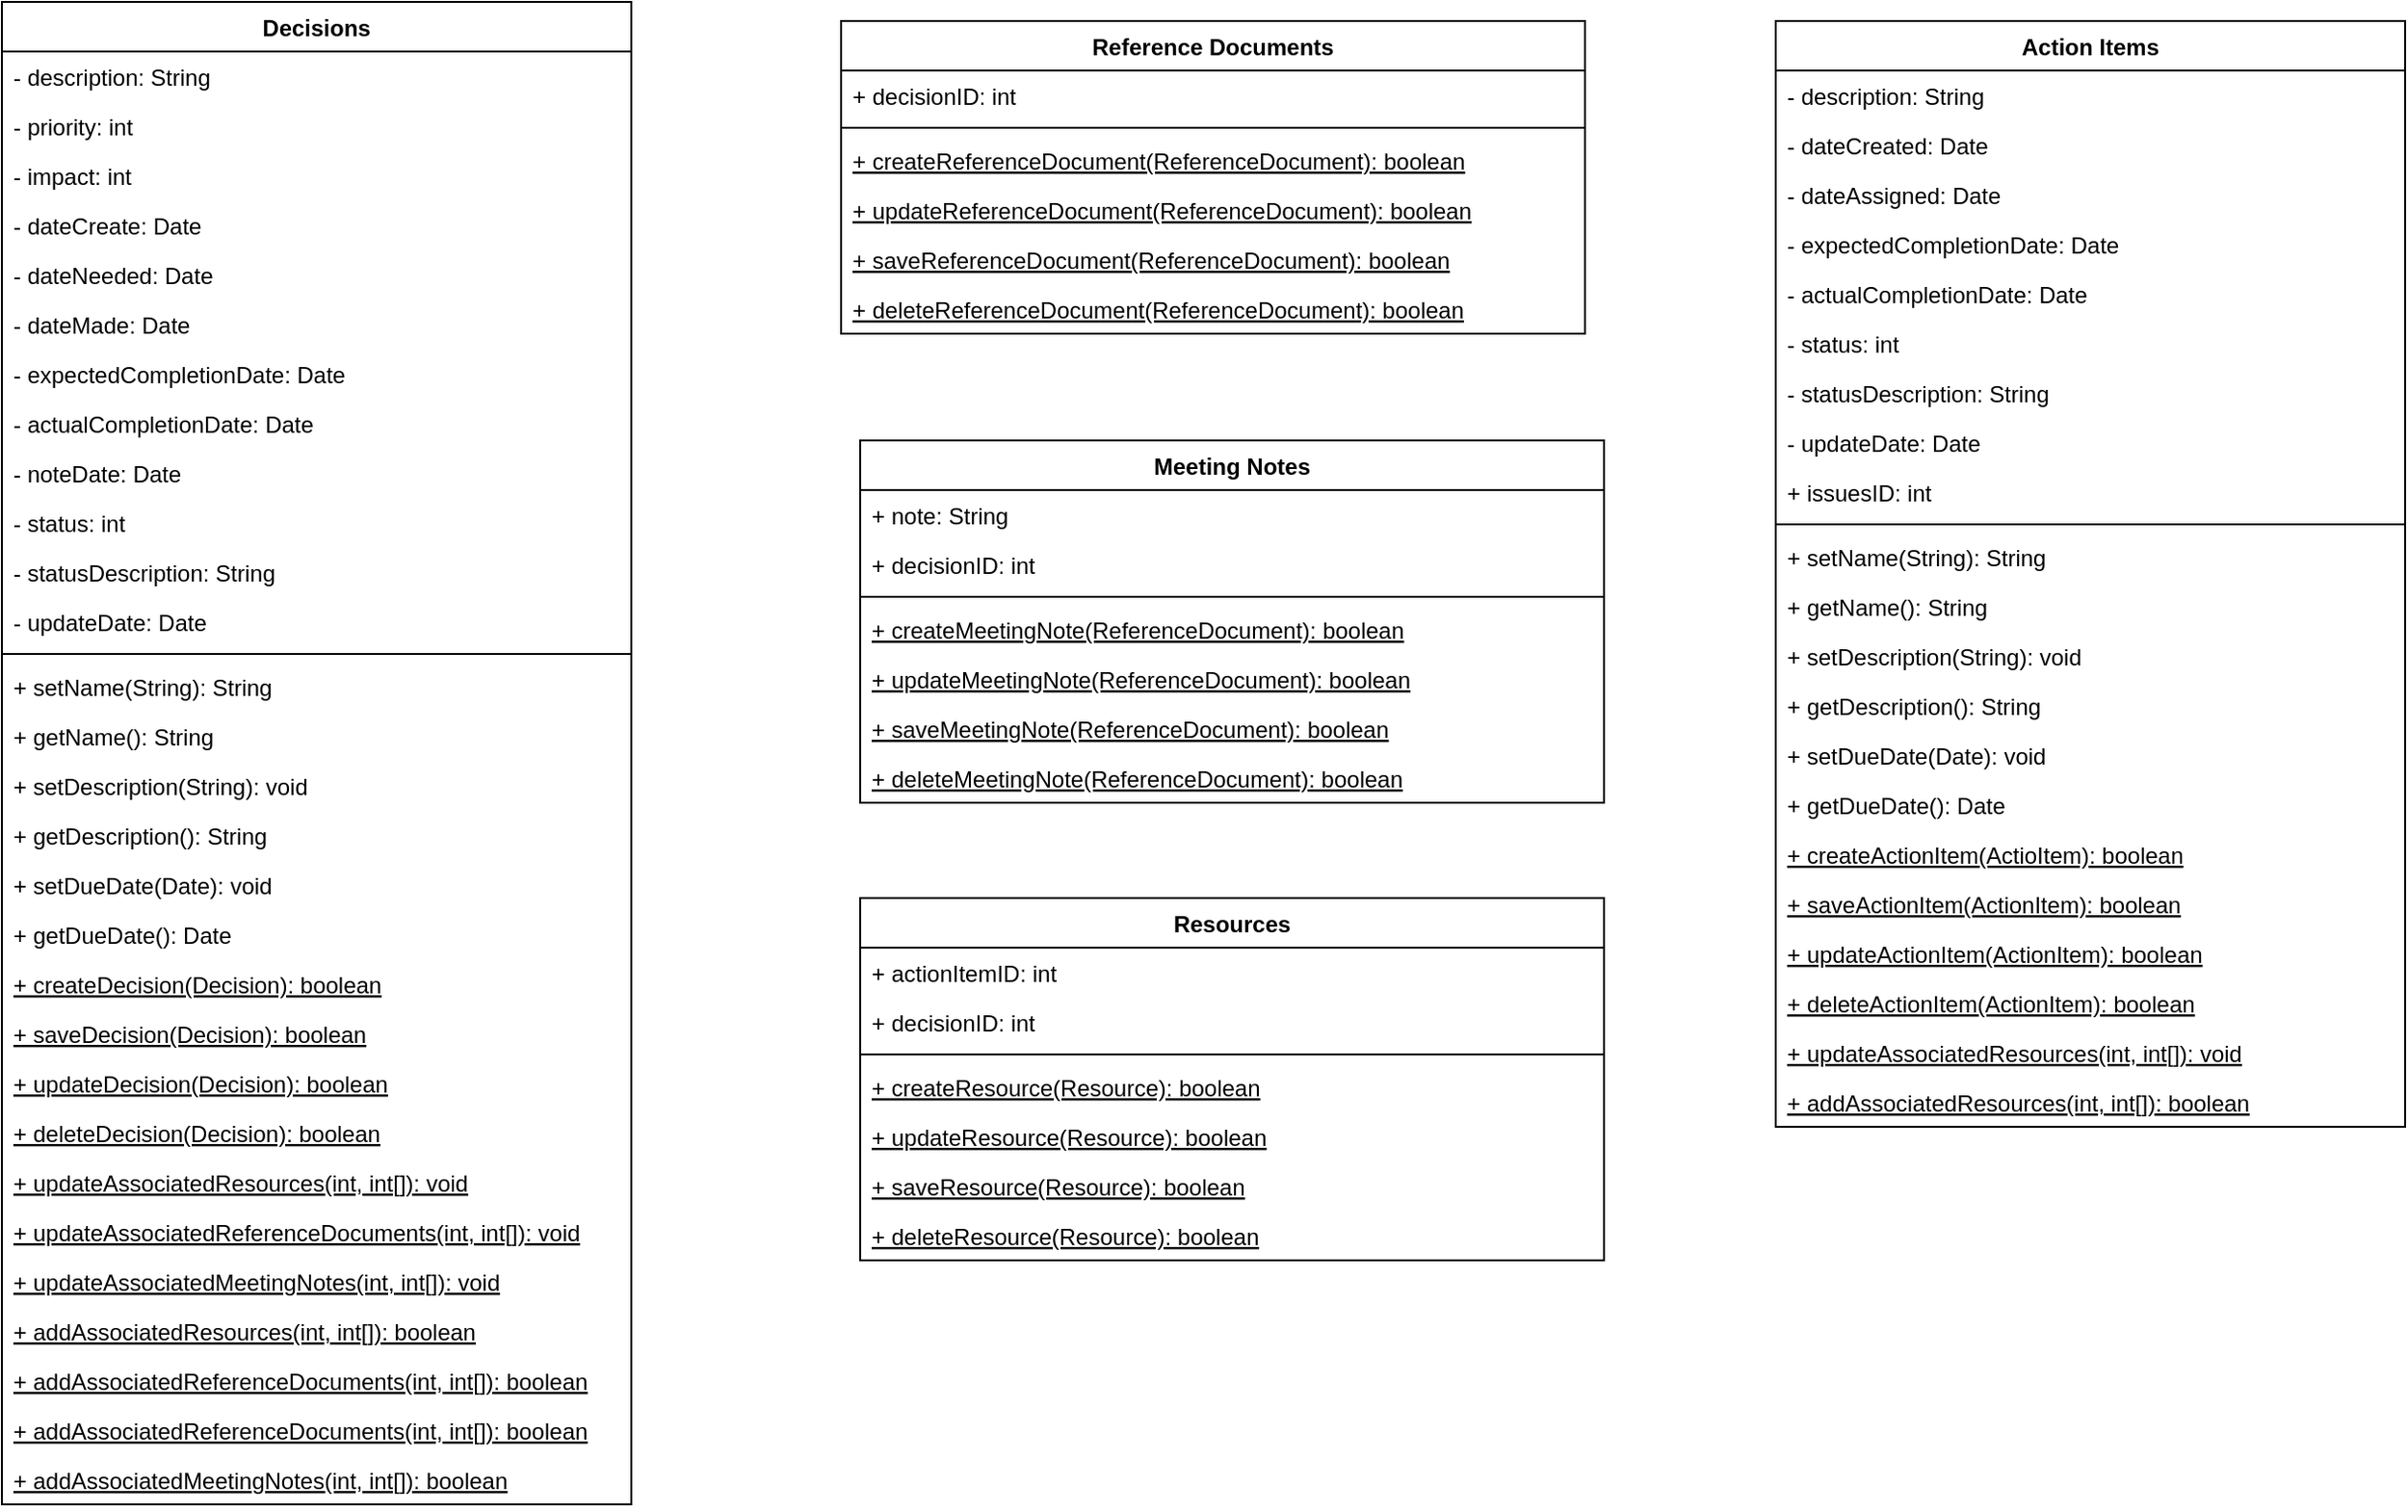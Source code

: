<mxfile version="13.0.5" type="github">
  <diagram id="JcsrHR_BD9T6Et8DGzlx" name="Page-1">
    <mxGraphModel dx="1117" dy="641" grid="1" gridSize="10" guides="1" tooltips="1" connect="1" arrows="1" fold="1" page="1" pageScale="1" pageWidth="850" pageHeight="1100" math="0" shadow="0">
      <root>
        <mxCell id="0" />
        <mxCell id="1" parent="0" />
        <mxCell id="kh3hae8_tqF9puklRgGV-1" value="Decisions" style="swimlane;fontStyle=1;align=center;verticalAlign=top;childLayout=stackLayout;horizontal=1;startSize=26;horizontalStack=0;resizeParent=1;resizeParentMax=0;resizeLast=0;collapsible=1;marginBottom=0;" vertex="1" parent="1">
          <mxGeometry x="40" y="70" width="330" height="788" as="geometry" />
        </mxCell>
        <mxCell id="kh3hae8_tqF9puklRgGV-13" value="- description: String" style="text;strokeColor=none;fillColor=none;align=left;verticalAlign=top;spacingLeft=4;spacingRight=4;overflow=hidden;rotatable=0;points=[[0,0.5],[1,0.5]];portConstraint=eastwest;" vertex="1" parent="kh3hae8_tqF9puklRgGV-1">
          <mxGeometry y="26" width="330" height="26" as="geometry" />
        </mxCell>
        <mxCell id="kh3hae8_tqF9puklRgGV-12" value="- priority: int " style="text;strokeColor=none;fillColor=none;align=left;verticalAlign=top;spacingLeft=4;spacingRight=4;overflow=hidden;rotatable=0;points=[[0,0.5],[1,0.5]];portConstraint=eastwest;" vertex="1" parent="kh3hae8_tqF9puklRgGV-1">
          <mxGeometry y="52" width="330" height="26" as="geometry" />
        </mxCell>
        <mxCell id="kh3hae8_tqF9puklRgGV-14" value="- impact: int" style="text;strokeColor=none;fillColor=none;align=left;verticalAlign=top;spacingLeft=4;spacingRight=4;overflow=hidden;rotatable=0;points=[[0,0.5],[1,0.5]];portConstraint=eastwest;" vertex="1" parent="kh3hae8_tqF9puklRgGV-1">
          <mxGeometry y="78" width="330" height="26" as="geometry" />
        </mxCell>
        <mxCell id="kh3hae8_tqF9puklRgGV-17" value="- dateCreate: Date" style="text;strokeColor=none;fillColor=none;align=left;verticalAlign=top;spacingLeft=4;spacingRight=4;overflow=hidden;rotatable=0;points=[[0,0.5],[1,0.5]];portConstraint=eastwest;" vertex="1" parent="kh3hae8_tqF9puklRgGV-1">
          <mxGeometry y="104" width="330" height="26" as="geometry" />
        </mxCell>
        <mxCell id="kh3hae8_tqF9puklRgGV-21" value="- dateNeeded: Date" style="text;strokeColor=none;fillColor=none;align=left;verticalAlign=top;spacingLeft=4;spacingRight=4;overflow=hidden;rotatable=0;points=[[0,0.5],[1,0.5]];portConstraint=eastwest;" vertex="1" parent="kh3hae8_tqF9puklRgGV-1">
          <mxGeometry y="130" width="330" height="26" as="geometry" />
        </mxCell>
        <mxCell id="kh3hae8_tqF9puklRgGV-15" value="- dateMade: Date" style="text;strokeColor=none;fillColor=none;align=left;verticalAlign=top;spacingLeft=4;spacingRight=4;overflow=hidden;rotatable=0;points=[[0,0.5],[1,0.5]];portConstraint=eastwest;" vertex="1" parent="kh3hae8_tqF9puklRgGV-1">
          <mxGeometry y="156" width="330" height="26" as="geometry" />
        </mxCell>
        <mxCell id="kh3hae8_tqF9puklRgGV-22" value="- expectedCompletionDate: Date&#xa;" style="text;strokeColor=none;fillColor=none;align=left;verticalAlign=top;spacingLeft=4;spacingRight=4;overflow=hidden;rotatable=0;points=[[0,0.5],[1,0.5]];portConstraint=eastwest;" vertex="1" parent="kh3hae8_tqF9puklRgGV-1">
          <mxGeometry y="182" width="330" height="26" as="geometry" />
        </mxCell>
        <mxCell id="kh3hae8_tqF9puklRgGV-19" value="- actualCompletionDate: Date" style="text;strokeColor=none;fillColor=none;align=left;verticalAlign=top;spacingLeft=4;spacingRight=4;overflow=hidden;rotatable=0;points=[[0,0.5],[1,0.5]];portConstraint=eastwest;" vertex="1" parent="kh3hae8_tqF9puklRgGV-1">
          <mxGeometry y="208" width="330" height="26" as="geometry" />
        </mxCell>
        <mxCell id="kh3hae8_tqF9puklRgGV-20" value="- noteDate: Date" style="text;strokeColor=none;fillColor=none;align=left;verticalAlign=top;spacingLeft=4;spacingRight=4;overflow=hidden;rotatable=0;points=[[0,0.5],[1,0.5]];portConstraint=eastwest;" vertex="1" parent="kh3hae8_tqF9puklRgGV-1">
          <mxGeometry y="234" width="330" height="26" as="geometry" />
        </mxCell>
        <mxCell id="kh3hae8_tqF9puklRgGV-23" value="- status: int" style="text;strokeColor=none;fillColor=none;align=left;verticalAlign=top;spacingLeft=4;spacingRight=4;overflow=hidden;rotatable=0;points=[[0,0.5],[1,0.5]];portConstraint=eastwest;" vertex="1" parent="kh3hae8_tqF9puklRgGV-1">
          <mxGeometry y="260" width="330" height="26" as="geometry" />
        </mxCell>
        <mxCell id="kh3hae8_tqF9puklRgGV-18" value="- statusDescription: String" style="text;strokeColor=none;fillColor=none;align=left;verticalAlign=top;spacingLeft=4;spacingRight=4;overflow=hidden;rotatable=0;points=[[0,0.5],[1,0.5]];portConstraint=eastwest;" vertex="1" parent="kh3hae8_tqF9puklRgGV-1">
          <mxGeometry y="286" width="330" height="26" as="geometry" />
        </mxCell>
        <mxCell id="kh3hae8_tqF9puklRgGV-16" value="- updateDate: Date" style="text;strokeColor=none;fillColor=none;align=left;verticalAlign=top;spacingLeft=4;spacingRight=4;overflow=hidden;rotatable=0;points=[[0,0.5],[1,0.5]];portConstraint=eastwest;" vertex="1" parent="kh3hae8_tqF9puklRgGV-1">
          <mxGeometry y="312" width="330" height="26" as="geometry" />
        </mxCell>
        <mxCell id="kh3hae8_tqF9puklRgGV-3" value="" style="line;strokeWidth=1;fillColor=none;align=left;verticalAlign=middle;spacingTop=-1;spacingLeft=3;spacingRight=3;rotatable=0;labelPosition=right;points=[];portConstraint=eastwest;" vertex="1" parent="kh3hae8_tqF9puklRgGV-1">
          <mxGeometry y="338" width="330" height="8" as="geometry" />
        </mxCell>
        <mxCell id="kh3hae8_tqF9puklRgGV-5" value="+ setName(String): String" style="text;strokeColor=none;fillColor=none;align=left;verticalAlign=top;spacingLeft=4;spacingRight=4;overflow=hidden;rotatable=0;points=[[0,0.5],[1,0.5]];portConstraint=eastwest;" vertex="1" parent="kh3hae8_tqF9puklRgGV-1">
          <mxGeometry y="346" width="330" height="26" as="geometry" />
        </mxCell>
        <mxCell id="kh3hae8_tqF9puklRgGV-6" value="+ getName(): String" style="text;strokeColor=none;fillColor=none;align=left;verticalAlign=top;spacingLeft=4;spacingRight=4;overflow=hidden;rotatable=0;points=[[0,0.5],[1,0.5]];portConstraint=eastwest;" vertex="1" parent="kh3hae8_tqF9puklRgGV-1">
          <mxGeometry y="372" width="330" height="26" as="geometry" />
        </mxCell>
        <mxCell id="kh3hae8_tqF9puklRgGV-7" value="+ setDescription(String): void" style="text;strokeColor=none;fillColor=none;align=left;verticalAlign=top;spacingLeft=4;spacingRight=4;overflow=hidden;rotatable=0;points=[[0,0.5],[1,0.5]];portConstraint=eastwest;" vertex="1" parent="kh3hae8_tqF9puklRgGV-1">
          <mxGeometry y="398" width="330" height="26" as="geometry" />
        </mxCell>
        <mxCell id="kh3hae8_tqF9puklRgGV-8" value="+ getDescription(): String" style="text;strokeColor=none;fillColor=none;align=left;verticalAlign=top;spacingLeft=4;spacingRight=4;overflow=hidden;rotatable=0;points=[[0,0.5],[1,0.5]];portConstraint=eastwest;" vertex="1" parent="kh3hae8_tqF9puklRgGV-1">
          <mxGeometry y="424" width="330" height="26" as="geometry" />
        </mxCell>
        <mxCell id="kh3hae8_tqF9puklRgGV-24" value="+ setDueDate(Date): void" style="text;strokeColor=none;fillColor=none;align=left;verticalAlign=top;spacingLeft=4;spacingRight=4;overflow=hidden;rotatable=0;points=[[0,0.5],[1,0.5]];portConstraint=eastwest;" vertex="1" parent="kh3hae8_tqF9puklRgGV-1">
          <mxGeometry y="450" width="330" height="26" as="geometry" />
        </mxCell>
        <mxCell id="kh3hae8_tqF9puklRgGV-25" value="+ getDueDate(): Date" style="text;strokeColor=none;fillColor=none;align=left;verticalAlign=top;spacingLeft=4;spacingRight=4;overflow=hidden;rotatable=0;points=[[0,0.5],[1,0.5]];portConstraint=eastwest;" vertex="1" parent="kh3hae8_tqF9puklRgGV-1">
          <mxGeometry y="476" width="330" height="26" as="geometry" />
        </mxCell>
        <mxCell id="kh3hae8_tqF9puklRgGV-26" value="+ createDecision(Decision): boolean" style="text;strokeColor=none;fillColor=none;align=left;verticalAlign=top;spacingLeft=4;spacingRight=4;overflow=hidden;rotatable=0;points=[[0,0.5],[1,0.5]];portConstraint=eastwest;fontStyle=4" vertex="1" parent="kh3hae8_tqF9puklRgGV-1">
          <mxGeometry y="502" width="330" height="26" as="geometry" />
        </mxCell>
        <mxCell id="kh3hae8_tqF9puklRgGV-27" value="+ saveDecision(Decision): boolean" style="text;strokeColor=none;fillColor=none;align=left;verticalAlign=top;spacingLeft=4;spacingRight=4;overflow=hidden;rotatable=0;points=[[0,0.5],[1,0.5]];portConstraint=eastwest;fontStyle=4" vertex="1" parent="kh3hae8_tqF9puklRgGV-1">
          <mxGeometry y="528" width="330" height="26" as="geometry" />
        </mxCell>
        <mxCell id="kh3hae8_tqF9puklRgGV-28" value="+ updateDecision(Decision): boolean" style="text;strokeColor=none;fillColor=none;align=left;verticalAlign=top;spacingLeft=4;spacingRight=4;overflow=hidden;rotatable=0;points=[[0,0.5],[1,0.5]];portConstraint=eastwest;fontStyle=4" vertex="1" parent="kh3hae8_tqF9puklRgGV-1">
          <mxGeometry y="554" width="330" height="26" as="geometry" />
        </mxCell>
        <mxCell id="kh3hae8_tqF9puklRgGV-29" value="+ deleteDecision(Decision): boolean" style="text;strokeColor=none;fillColor=none;align=left;verticalAlign=top;spacingLeft=4;spacingRight=4;overflow=hidden;rotatable=0;points=[[0,0.5],[1,0.5]];portConstraint=eastwest;fontStyle=4" vertex="1" parent="kh3hae8_tqF9puklRgGV-1">
          <mxGeometry y="580" width="330" height="26" as="geometry" />
        </mxCell>
        <mxCell id="kh3hae8_tqF9puklRgGV-89" value="+ updateAssociatedResources(int, int[]): void" style="text;strokeColor=none;fillColor=none;align=left;verticalAlign=top;spacingLeft=4;spacingRight=4;overflow=hidden;rotatable=0;points=[[0,0.5],[1,0.5]];portConstraint=eastwest;fontStyle=4" vertex="1" parent="kh3hae8_tqF9puklRgGV-1">
          <mxGeometry y="606" width="330" height="26" as="geometry" />
        </mxCell>
        <mxCell id="kh3hae8_tqF9puklRgGV-90" value="+ updateAssociatedReferenceDocuments(int, int[]): void" style="text;strokeColor=none;fillColor=none;align=left;verticalAlign=top;spacingLeft=4;spacingRight=4;overflow=hidden;rotatable=0;points=[[0,0.5],[1,0.5]];portConstraint=eastwest;fontStyle=4" vertex="1" parent="kh3hae8_tqF9puklRgGV-1">
          <mxGeometry y="632" width="330" height="26" as="geometry" />
        </mxCell>
        <mxCell id="kh3hae8_tqF9puklRgGV-91" value="+ updateAssociatedMeetingNotes(int, int[]): void" style="text;strokeColor=none;fillColor=none;align=left;verticalAlign=top;spacingLeft=4;spacingRight=4;overflow=hidden;rotatable=0;points=[[0,0.5],[1,0.5]];portConstraint=eastwest;fontStyle=4" vertex="1" parent="kh3hae8_tqF9puklRgGV-1">
          <mxGeometry y="658" width="330" height="26" as="geometry" />
        </mxCell>
        <mxCell id="kh3hae8_tqF9puklRgGV-92" value="+ addAssociatedResources(int, int[]): boolean" style="text;strokeColor=none;fillColor=none;align=left;verticalAlign=top;spacingLeft=4;spacingRight=4;overflow=hidden;rotatable=0;points=[[0,0.5],[1,0.5]];portConstraint=eastwest;fontStyle=4" vertex="1" parent="kh3hae8_tqF9puklRgGV-1">
          <mxGeometry y="684" width="330" height="26" as="geometry" />
        </mxCell>
        <mxCell id="kh3hae8_tqF9puklRgGV-93" value="+ addAssociatedReferenceDocuments(int, int[]): boolean" style="text;strokeColor=none;fillColor=none;align=left;verticalAlign=top;spacingLeft=4;spacingRight=4;overflow=hidden;rotatable=0;points=[[0,0.5],[1,0.5]];portConstraint=eastwest;fontStyle=4" vertex="1" parent="kh3hae8_tqF9puklRgGV-1">
          <mxGeometry y="710" width="330" height="26" as="geometry" />
        </mxCell>
        <mxCell id="kh3hae8_tqF9puklRgGV-94" value="+ addAssociatedReferenceDocuments(int, int[]): boolean" style="text;strokeColor=none;fillColor=none;align=left;verticalAlign=top;spacingLeft=4;spacingRight=4;overflow=hidden;rotatable=0;points=[[0,0.5],[1,0.5]];portConstraint=eastwest;fontStyle=4" vertex="1" parent="kh3hae8_tqF9puklRgGV-1">
          <mxGeometry y="736" width="330" height="26" as="geometry" />
        </mxCell>
        <mxCell id="kh3hae8_tqF9puklRgGV-125" value="+ addAssociatedMeetingNotes(int, int[]): boolean" style="text;strokeColor=none;fillColor=none;align=left;verticalAlign=top;spacingLeft=4;spacingRight=4;overflow=hidden;rotatable=0;points=[[0,0.5],[1,0.5]];portConstraint=eastwest;fontStyle=4" vertex="1" parent="kh3hae8_tqF9puklRgGV-1">
          <mxGeometry y="762" width="330" height="26" as="geometry" />
        </mxCell>
        <mxCell id="kh3hae8_tqF9puklRgGV-85" value="Reference Documents" style="swimlane;fontStyle=1;align=center;verticalAlign=top;childLayout=stackLayout;horizontal=1;startSize=26;horizontalStack=0;resizeParent=1;resizeParentMax=0;resizeLast=0;collapsible=1;marginBottom=0;" vertex="1" parent="1">
          <mxGeometry x="480" y="80" width="390" height="164" as="geometry" />
        </mxCell>
        <mxCell id="kh3hae8_tqF9puklRgGV-86" value="+ decisionID: int" style="text;strokeColor=none;fillColor=none;align=left;verticalAlign=top;spacingLeft=4;spacingRight=4;overflow=hidden;rotatable=0;points=[[0,0.5],[1,0.5]];portConstraint=eastwest;" vertex="1" parent="kh3hae8_tqF9puklRgGV-85">
          <mxGeometry y="26" width="390" height="26" as="geometry" />
        </mxCell>
        <mxCell id="kh3hae8_tqF9puklRgGV-87" value="" style="line;strokeWidth=1;fillColor=none;align=left;verticalAlign=middle;spacingTop=-1;spacingLeft=3;spacingRight=3;rotatable=0;labelPosition=right;points=[];portConstraint=eastwest;" vertex="1" parent="kh3hae8_tqF9puklRgGV-85">
          <mxGeometry y="52" width="390" height="8" as="geometry" />
        </mxCell>
        <mxCell id="kh3hae8_tqF9puklRgGV-88" value="+ createReferenceDocument(ReferenceDocument): boolean" style="text;strokeColor=none;fillColor=none;align=left;verticalAlign=top;spacingLeft=4;spacingRight=4;overflow=hidden;rotatable=0;points=[[0,0.5],[1,0.5]];portConstraint=eastwest;fontStyle=4" vertex="1" parent="kh3hae8_tqF9puklRgGV-85">
          <mxGeometry y="60" width="390" height="26" as="geometry" />
        </mxCell>
        <mxCell id="kh3hae8_tqF9puklRgGV-126" value="+ updateReferenceDocument(ReferenceDocument): boolean" style="text;strokeColor=none;fillColor=none;align=left;verticalAlign=top;spacingLeft=4;spacingRight=4;overflow=hidden;rotatable=0;points=[[0,0.5],[1,0.5]];portConstraint=eastwest;fontStyle=4" vertex="1" parent="kh3hae8_tqF9puklRgGV-85">
          <mxGeometry y="86" width="390" height="26" as="geometry" />
        </mxCell>
        <mxCell id="kh3hae8_tqF9puklRgGV-127" value="+ saveReferenceDocument(ReferenceDocument): boolean" style="text;strokeColor=none;fillColor=none;align=left;verticalAlign=top;spacingLeft=4;spacingRight=4;overflow=hidden;rotatable=0;points=[[0,0.5],[1,0.5]];portConstraint=eastwest;fontStyle=4" vertex="1" parent="kh3hae8_tqF9puklRgGV-85">
          <mxGeometry y="112" width="390" height="26" as="geometry" />
        </mxCell>
        <mxCell id="kh3hae8_tqF9puklRgGV-128" value="+ deleteReferenceDocument(ReferenceDocument): boolean" style="text;strokeColor=none;fillColor=none;align=left;verticalAlign=top;spacingLeft=4;spacingRight=4;overflow=hidden;rotatable=0;points=[[0,0.5],[1,0.5]];portConstraint=eastwest;fontStyle=4" vertex="1" parent="kh3hae8_tqF9puklRgGV-85">
          <mxGeometry y="138" width="390" height="26" as="geometry" />
        </mxCell>
        <mxCell id="kh3hae8_tqF9puklRgGV-138" value="Meeting Notes" style="swimlane;fontStyle=1;align=center;verticalAlign=top;childLayout=stackLayout;horizontal=1;startSize=26;horizontalStack=0;resizeParent=1;resizeParentMax=0;resizeLast=0;collapsible=1;marginBottom=0;" vertex="1" parent="1">
          <mxGeometry x="490" y="300" width="390" height="190" as="geometry" />
        </mxCell>
        <mxCell id="kh3hae8_tqF9puklRgGV-139" value="+ note: String" style="text;strokeColor=none;fillColor=none;align=left;verticalAlign=top;spacingLeft=4;spacingRight=4;overflow=hidden;rotatable=0;points=[[0,0.5],[1,0.5]];portConstraint=eastwest;" vertex="1" parent="kh3hae8_tqF9puklRgGV-138">
          <mxGeometry y="26" width="390" height="26" as="geometry" />
        </mxCell>
        <mxCell id="kh3hae8_tqF9puklRgGV-140" value="+ decisionID: int" style="text;strokeColor=none;fillColor=none;align=left;verticalAlign=top;spacingLeft=4;spacingRight=4;overflow=hidden;rotatable=0;points=[[0,0.5],[1,0.5]];portConstraint=eastwest;" vertex="1" parent="kh3hae8_tqF9puklRgGV-138">
          <mxGeometry y="52" width="390" height="26" as="geometry" />
        </mxCell>
        <mxCell id="kh3hae8_tqF9puklRgGV-141" value="" style="line;strokeWidth=1;fillColor=none;align=left;verticalAlign=middle;spacingTop=-1;spacingLeft=3;spacingRight=3;rotatable=0;labelPosition=right;points=[];portConstraint=eastwest;" vertex="1" parent="kh3hae8_tqF9puklRgGV-138">
          <mxGeometry y="78" width="390" height="8" as="geometry" />
        </mxCell>
        <mxCell id="kh3hae8_tqF9puklRgGV-142" value="+ createMeetingNote(ReferenceDocument): boolean" style="text;strokeColor=none;fillColor=none;align=left;verticalAlign=top;spacingLeft=4;spacingRight=4;overflow=hidden;rotatable=0;points=[[0,0.5],[1,0.5]];portConstraint=eastwest;fontStyle=4" vertex="1" parent="kh3hae8_tqF9puklRgGV-138">
          <mxGeometry y="86" width="390" height="26" as="geometry" />
        </mxCell>
        <mxCell id="kh3hae8_tqF9puklRgGV-143" value="+ updateMeetingNote(ReferenceDocument): boolean" style="text;strokeColor=none;fillColor=none;align=left;verticalAlign=top;spacingLeft=4;spacingRight=4;overflow=hidden;rotatable=0;points=[[0,0.5],[1,0.5]];portConstraint=eastwest;fontStyle=4" vertex="1" parent="kh3hae8_tqF9puklRgGV-138">
          <mxGeometry y="112" width="390" height="26" as="geometry" />
        </mxCell>
        <mxCell id="kh3hae8_tqF9puklRgGV-144" value="+ saveMeetingNote(ReferenceDocument): boolean" style="text;strokeColor=none;fillColor=none;align=left;verticalAlign=top;spacingLeft=4;spacingRight=4;overflow=hidden;rotatable=0;points=[[0,0.5],[1,0.5]];portConstraint=eastwest;fontStyle=4" vertex="1" parent="kh3hae8_tqF9puklRgGV-138">
          <mxGeometry y="138" width="390" height="26" as="geometry" />
        </mxCell>
        <mxCell id="kh3hae8_tqF9puklRgGV-145" value="+ deleteMeetingNote(ReferenceDocument): boolean" style="text;strokeColor=none;fillColor=none;align=left;verticalAlign=top;spacingLeft=4;spacingRight=4;overflow=hidden;rotatable=0;points=[[0,0.5],[1,0.5]];portConstraint=eastwest;fontStyle=4" vertex="1" parent="kh3hae8_tqF9puklRgGV-138">
          <mxGeometry y="164" width="390" height="26" as="geometry" />
        </mxCell>
        <mxCell id="kh3hae8_tqF9puklRgGV-130" value="Resources" style="swimlane;fontStyle=1;align=center;verticalAlign=top;childLayout=stackLayout;horizontal=1;startSize=26;horizontalStack=0;resizeParent=1;resizeParentMax=0;resizeLast=0;collapsible=1;marginBottom=0;" vertex="1" parent="1">
          <mxGeometry x="490" y="540" width="390" height="190" as="geometry" />
        </mxCell>
        <mxCell id="kh3hae8_tqF9puklRgGV-131" value="+ actionItemID: int" style="text;strokeColor=none;fillColor=none;align=left;verticalAlign=top;spacingLeft=4;spacingRight=4;overflow=hidden;rotatable=0;points=[[0,0.5],[1,0.5]];portConstraint=eastwest;" vertex="1" parent="kh3hae8_tqF9puklRgGV-130">
          <mxGeometry y="26" width="390" height="26" as="geometry" />
        </mxCell>
        <mxCell id="kh3hae8_tqF9puklRgGV-137" value="+ decisionID: int" style="text;strokeColor=none;fillColor=none;align=left;verticalAlign=top;spacingLeft=4;spacingRight=4;overflow=hidden;rotatable=0;points=[[0,0.5],[1,0.5]];portConstraint=eastwest;" vertex="1" parent="kh3hae8_tqF9puklRgGV-130">
          <mxGeometry y="52" width="390" height="26" as="geometry" />
        </mxCell>
        <mxCell id="kh3hae8_tqF9puklRgGV-132" value="" style="line;strokeWidth=1;fillColor=none;align=left;verticalAlign=middle;spacingTop=-1;spacingLeft=3;spacingRight=3;rotatable=0;labelPosition=right;points=[];portConstraint=eastwest;" vertex="1" parent="kh3hae8_tqF9puklRgGV-130">
          <mxGeometry y="78" width="390" height="8" as="geometry" />
        </mxCell>
        <mxCell id="kh3hae8_tqF9puklRgGV-133" value="+ createResource(Resource): boolean" style="text;strokeColor=none;fillColor=none;align=left;verticalAlign=top;spacingLeft=4;spacingRight=4;overflow=hidden;rotatable=0;points=[[0,0.5],[1,0.5]];portConstraint=eastwest;fontStyle=4" vertex="1" parent="kh3hae8_tqF9puklRgGV-130">
          <mxGeometry y="86" width="390" height="26" as="geometry" />
        </mxCell>
        <mxCell id="kh3hae8_tqF9puklRgGV-134" value="+ updateResource(Resource): boolean" style="text;strokeColor=none;fillColor=none;align=left;verticalAlign=top;spacingLeft=4;spacingRight=4;overflow=hidden;rotatable=0;points=[[0,0.5],[1,0.5]];portConstraint=eastwest;fontStyle=4" vertex="1" parent="kh3hae8_tqF9puklRgGV-130">
          <mxGeometry y="112" width="390" height="26" as="geometry" />
        </mxCell>
        <mxCell id="kh3hae8_tqF9puklRgGV-135" value="+ saveResource(Resource): boolean" style="text;strokeColor=none;fillColor=none;align=left;verticalAlign=top;spacingLeft=4;spacingRight=4;overflow=hidden;rotatable=0;points=[[0,0.5],[1,0.5]];portConstraint=eastwest;fontStyle=4" vertex="1" parent="kh3hae8_tqF9puklRgGV-130">
          <mxGeometry y="138" width="390" height="26" as="geometry" />
        </mxCell>
        <mxCell id="kh3hae8_tqF9puklRgGV-136" value="+ deleteResource(Resource): boolean" style="text;strokeColor=none;fillColor=none;align=left;verticalAlign=top;spacingLeft=4;spacingRight=4;overflow=hidden;rotatable=0;points=[[0,0.5],[1,0.5]];portConstraint=eastwest;fontStyle=4" vertex="1" parent="kh3hae8_tqF9puklRgGV-130">
          <mxGeometry y="164" width="390" height="26" as="geometry" />
        </mxCell>
        <mxCell id="kh3hae8_tqF9puklRgGV-146" value="Action Items" style="swimlane;fontStyle=1;align=center;verticalAlign=top;childLayout=stackLayout;horizontal=1;startSize=26;horizontalStack=0;resizeParent=1;resizeParentMax=0;resizeLast=0;collapsible=1;marginBottom=0;" vertex="1" parent="1">
          <mxGeometry x="970" y="80" width="330" height="580" as="geometry" />
        </mxCell>
        <mxCell id="kh3hae8_tqF9puklRgGV-147" value="- description: String" style="text;strokeColor=none;fillColor=none;align=left;verticalAlign=top;spacingLeft=4;spacingRight=4;overflow=hidden;rotatable=0;points=[[0,0.5],[1,0.5]];portConstraint=eastwest;" vertex="1" parent="kh3hae8_tqF9puklRgGV-146">
          <mxGeometry y="26" width="330" height="26" as="geometry" />
        </mxCell>
        <mxCell id="kh3hae8_tqF9puklRgGV-150" value="- dateCreated: Date" style="text;strokeColor=none;fillColor=none;align=left;verticalAlign=top;spacingLeft=4;spacingRight=4;overflow=hidden;rotatable=0;points=[[0,0.5],[1,0.5]];portConstraint=eastwest;" vertex="1" parent="kh3hae8_tqF9puklRgGV-146">
          <mxGeometry y="52" width="330" height="26" as="geometry" />
        </mxCell>
        <mxCell id="kh3hae8_tqF9puklRgGV-152" value="- dateAssigned: Date" style="text;strokeColor=none;fillColor=none;align=left;verticalAlign=top;spacingLeft=4;spacingRight=4;overflow=hidden;rotatable=0;points=[[0,0.5],[1,0.5]];portConstraint=eastwest;" vertex="1" parent="kh3hae8_tqF9puklRgGV-146">
          <mxGeometry y="78" width="330" height="26" as="geometry" />
        </mxCell>
        <mxCell id="kh3hae8_tqF9puklRgGV-153" value="- expectedCompletionDate: Date&#xa;" style="text;strokeColor=none;fillColor=none;align=left;verticalAlign=top;spacingLeft=4;spacingRight=4;overflow=hidden;rotatable=0;points=[[0,0.5],[1,0.5]];portConstraint=eastwest;" vertex="1" parent="kh3hae8_tqF9puklRgGV-146">
          <mxGeometry y="104" width="330" height="26" as="geometry" />
        </mxCell>
        <mxCell id="kh3hae8_tqF9puklRgGV-154" value="- actualCompletionDate: Date" style="text;strokeColor=none;fillColor=none;align=left;verticalAlign=top;spacingLeft=4;spacingRight=4;overflow=hidden;rotatable=0;points=[[0,0.5],[1,0.5]];portConstraint=eastwest;" vertex="1" parent="kh3hae8_tqF9puklRgGV-146">
          <mxGeometry y="130" width="330" height="26" as="geometry" />
        </mxCell>
        <mxCell id="kh3hae8_tqF9puklRgGV-156" value="- status: int" style="text;strokeColor=none;fillColor=none;align=left;verticalAlign=top;spacingLeft=4;spacingRight=4;overflow=hidden;rotatable=0;points=[[0,0.5],[1,0.5]];portConstraint=eastwest;" vertex="1" parent="kh3hae8_tqF9puklRgGV-146">
          <mxGeometry y="156" width="330" height="26" as="geometry" />
        </mxCell>
        <mxCell id="kh3hae8_tqF9puklRgGV-157" value="- statusDescription: String" style="text;strokeColor=none;fillColor=none;align=left;verticalAlign=top;spacingLeft=4;spacingRight=4;overflow=hidden;rotatable=0;points=[[0,0.5],[1,0.5]];portConstraint=eastwest;" vertex="1" parent="kh3hae8_tqF9puklRgGV-146">
          <mxGeometry y="182" width="330" height="26" as="geometry" />
        </mxCell>
        <mxCell id="kh3hae8_tqF9puklRgGV-158" value="- updateDate: Date" style="text;strokeColor=none;fillColor=none;align=left;verticalAlign=top;spacingLeft=4;spacingRight=4;overflow=hidden;rotatable=0;points=[[0,0.5],[1,0.5]];portConstraint=eastwest;" vertex="1" parent="kh3hae8_tqF9puklRgGV-146">
          <mxGeometry y="208" width="330" height="26" as="geometry" />
        </mxCell>
        <mxCell id="kh3hae8_tqF9puklRgGV-177" value="+ issuesID: int" style="text;strokeColor=none;fillColor=none;align=left;verticalAlign=top;spacingLeft=4;spacingRight=4;overflow=hidden;rotatable=0;points=[[0,0.5],[1,0.5]];portConstraint=eastwest;" vertex="1" parent="kh3hae8_tqF9puklRgGV-146">
          <mxGeometry y="234" width="330" height="26" as="geometry" />
        </mxCell>
        <mxCell id="kh3hae8_tqF9puklRgGV-159" value="" style="line;strokeWidth=1;fillColor=none;align=left;verticalAlign=middle;spacingTop=-1;spacingLeft=3;spacingRight=3;rotatable=0;labelPosition=right;points=[];portConstraint=eastwest;" vertex="1" parent="kh3hae8_tqF9puklRgGV-146">
          <mxGeometry y="260" width="330" height="8" as="geometry" />
        </mxCell>
        <mxCell id="kh3hae8_tqF9puklRgGV-160" value="+ setName(String): String" style="text;strokeColor=none;fillColor=none;align=left;verticalAlign=top;spacingLeft=4;spacingRight=4;overflow=hidden;rotatable=0;points=[[0,0.5],[1,0.5]];portConstraint=eastwest;" vertex="1" parent="kh3hae8_tqF9puklRgGV-146">
          <mxGeometry y="268" width="330" height="26" as="geometry" />
        </mxCell>
        <mxCell id="kh3hae8_tqF9puklRgGV-161" value="+ getName(): String" style="text;strokeColor=none;fillColor=none;align=left;verticalAlign=top;spacingLeft=4;spacingRight=4;overflow=hidden;rotatable=0;points=[[0,0.5],[1,0.5]];portConstraint=eastwest;" vertex="1" parent="kh3hae8_tqF9puklRgGV-146">
          <mxGeometry y="294" width="330" height="26" as="geometry" />
        </mxCell>
        <mxCell id="kh3hae8_tqF9puklRgGV-162" value="+ setDescription(String): void" style="text;strokeColor=none;fillColor=none;align=left;verticalAlign=top;spacingLeft=4;spacingRight=4;overflow=hidden;rotatable=0;points=[[0,0.5],[1,0.5]];portConstraint=eastwest;" vertex="1" parent="kh3hae8_tqF9puklRgGV-146">
          <mxGeometry y="320" width="330" height="26" as="geometry" />
        </mxCell>
        <mxCell id="kh3hae8_tqF9puklRgGV-163" value="+ getDescription(): String" style="text;strokeColor=none;fillColor=none;align=left;verticalAlign=top;spacingLeft=4;spacingRight=4;overflow=hidden;rotatable=0;points=[[0,0.5],[1,0.5]];portConstraint=eastwest;" vertex="1" parent="kh3hae8_tqF9puklRgGV-146">
          <mxGeometry y="346" width="330" height="26" as="geometry" />
        </mxCell>
        <mxCell id="kh3hae8_tqF9puklRgGV-164" value="+ setDueDate(Date): void" style="text;strokeColor=none;fillColor=none;align=left;verticalAlign=top;spacingLeft=4;spacingRight=4;overflow=hidden;rotatable=0;points=[[0,0.5],[1,0.5]];portConstraint=eastwest;" vertex="1" parent="kh3hae8_tqF9puklRgGV-146">
          <mxGeometry y="372" width="330" height="26" as="geometry" />
        </mxCell>
        <mxCell id="kh3hae8_tqF9puklRgGV-165" value="+ getDueDate(): Date" style="text;strokeColor=none;fillColor=none;align=left;verticalAlign=top;spacingLeft=4;spacingRight=4;overflow=hidden;rotatable=0;points=[[0,0.5],[1,0.5]];portConstraint=eastwest;" vertex="1" parent="kh3hae8_tqF9puklRgGV-146">
          <mxGeometry y="398" width="330" height="26" as="geometry" />
        </mxCell>
        <mxCell id="kh3hae8_tqF9puklRgGV-166" value="+ createActionItem(ActioItem): boolean" style="text;strokeColor=none;fillColor=none;align=left;verticalAlign=top;spacingLeft=4;spacingRight=4;overflow=hidden;rotatable=0;points=[[0,0.5],[1,0.5]];portConstraint=eastwest;fontStyle=4" vertex="1" parent="kh3hae8_tqF9puklRgGV-146">
          <mxGeometry y="424" width="330" height="26" as="geometry" />
        </mxCell>
        <mxCell id="kh3hae8_tqF9puklRgGV-167" value="+ saveActionItem(ActionItem): boolean" style="text;strokeColor=none;fillColor=none;align=left;verticalAlign=top;spacingLeft=4;spacingRight=4;overflow=hidden;rotatable=0;points=[[0,0.5],[1,0.5]];portConstraint=eastwest;fontStyle=4" vertex="1" parent="kh3hae8_tqF9puklRgGV-146">
          <mxGeometry y="450" width="330" height="26" as="geometry" />
        </mxCell>
        <mxCell id="kh3hae8_tqF9puklRgGV-179" value="+ updateActionItem(ActionItem): boolean" style="text;strokeColor=none;fillColor=none;align=left;verticalAlign=top;spacingLeft=4;spacingRight=4;overflow=hidden;rotatable=0;points=[[0,0.5],[1,0.5]];portConstraint=eastwest;fontStyle=4" vertex="1" parent="kh3hae8_tqF9puklRgGV-146">
          <mxGeometry y="476" width="330" height="26" as="geometry" />
        </mxCell>
        <mxCell id="kh3hae8_tqF9puklRgGV-178" value="+ deleteActionItem(ActionItem): boolean" style="text;strokeColor=none;fillColor=none;align=left;verticalAlign=top;spacingLeft=4;spacingRight=4;overflow=hidden;rotatable=0;points=[[0,0.5],[1,0.5]];portConstraint=eastwest;fontStyle=4" vertex="1" parent="kh3hae8_tqF9puklRgGV-146">
          <mxGeometry y="502" width="330" height="26" as="geometry" />
        </mxCell>
        <mxCell id="kh3hae8_tqF9puklRgGV-170" value="+ updateAssociatedResources(int, int[]): void" style="text;strokeColor=none;fillColor=none;align=left;verticalAlign=top;spacingLeft=4;spacingRight=4;overflow=hidden;rotatable=0;points=[[0,0.5],[1,0.5]];portConstraint=eastwest;fontStyle=4" vertex="1" parent="kh3hae8_tqF9puklRgGV-146">
          <mxGeometry y="528" width="330" height="26" as="geometry" />
        </mxCell>
        <mxCell id="kh3hae8_tqF9puklRgGV-173" value="+ addAssociatedResources(int, int[]): boolean" style="text;strokeColor=none;fillColor=none;align=left;verticalAlign=top;spacingLeft=4;spacingRight=4;overflow=hidden;rotatable=0;points=[[0,0.5],[1,0.5]];portConstraint=eastwest;fontStyle=4" vertex="1" parent="kh3hae8_tqF9puklRgGV-146">
          <mxGeometry y="554" width="330" height="26" as="geometry" />
        </mxCell>
      </root>
    </mxGraphModel>
  </diagram>
</mxfile>
